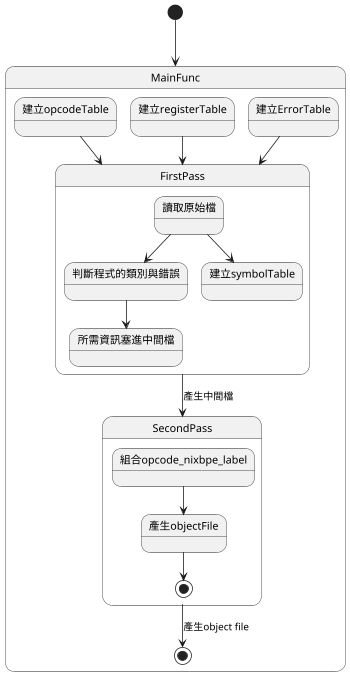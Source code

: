 @startuml
scale 350 width
[*] --> MainFunc

state MainFunc{
  建立opcodeTable -->FirstPass
  建立registerTable -->FirstPass
  建立ErrorTable -->FirstPass
  FirstPass --> SecondPass : 產生中間檔
  SecondPass --> [*] : 產生object file
  state FirstPass {
    
    讀取原始檔 --> 判斷程式的類別與錯誤
    判斷程式的類別與錯誤 --> 所需資訊塞進中間檔
    讀取原始檔 --> 建立symbolTable
    }
    state SecondPass{
        組合opcode_nixbpe_label --> 產生objectFile
        產生objectFile --> [*]
    }

}




@enduml